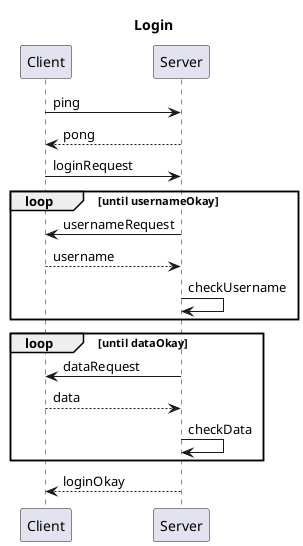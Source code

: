 @startuml
'https://plantuml.com/sequence-diagram
'https://plantuml.com/commons

title Login

participant Client
participant Server

Client -> Server: ping
Client <-- Server: pong

Client -> Server: loginRequest
loop until usernameOkay
    Client <- Server: usernameRequest
    Client --> Server: username
    Server -> Server: checkUsername
end
loop until dataOkay
    Client <- Server: dataRequest
    Client --> Server: data
    Server -> Server: checkData
end
Client <-- Server: loginOkay
@enduml
